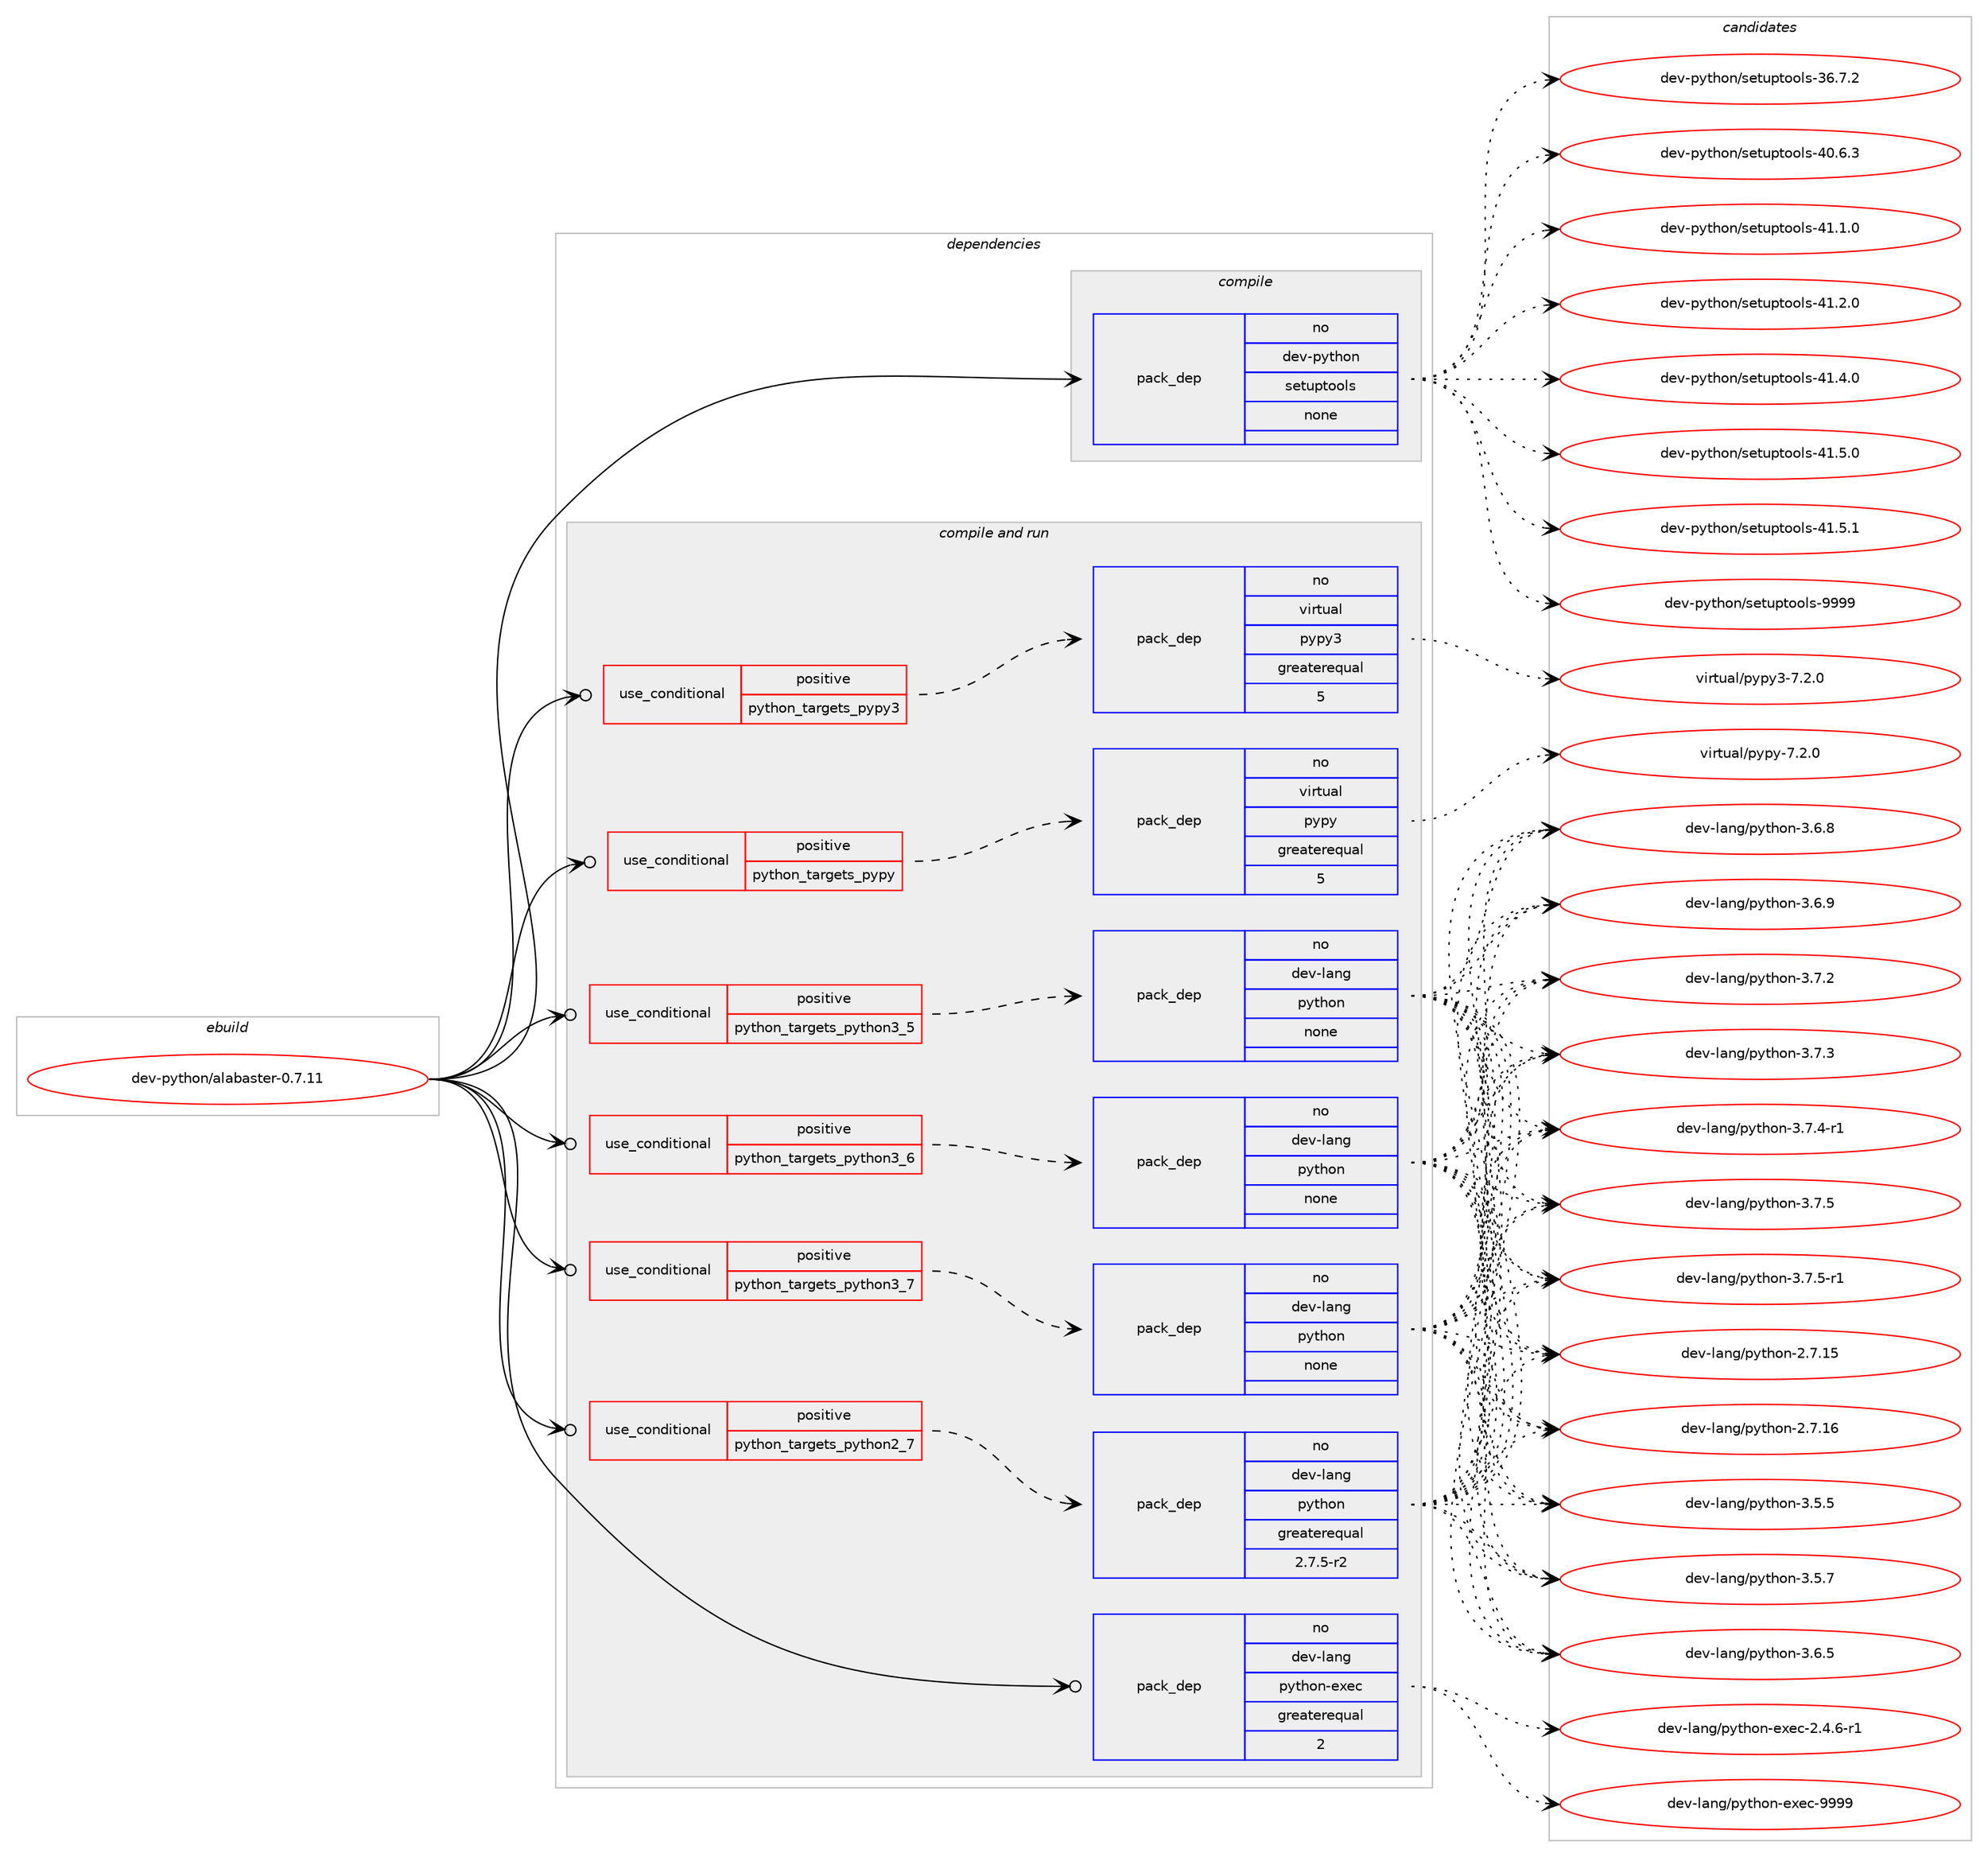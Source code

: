 digraph prolog {

# *************
# Graph options
# *************

newrank=true;
concentrate=true;
compound=true;
graph [rankdir=LR,fontname=Helvetica,fontsize=10,ranksep=1.5];#, ranksep=2.5, nodesep=0.2];
edge  [arrowhead=vee];
node  [fontname=Helvetica,fontsize=10];

# **********
# The ebuild
# **********

subgraph cluster_leftcol {
color=gray;
rank=same;
label=<<i>ebuild</i>>;
id [label="dev-python/alabaster-0.7.11", color=red, width=4, href="../dev-python/alabaster-0.7.11.svg"];
}

# ****************
# The dependencies
# ****************

subgraph cluster_midcol {
color=gray;
label=<<i>dependencies</i>>;
subgraph cluster_compile {
fillcolor="#eeeeee";
style=filled;
label=<<i>compile</i>>;
subgraph pack446023 {
dependency593787 [label=<<TABLE BORDER="0" CELLBORDER="1" CELLSPACING="0" CELLPADDING="4" WIDTH="220"><TR><TD ROWSPAN="6" CELLPADDING="30">pack_dep</TD></TR><TR><TD WIDTH="110">no</TD></TR><TR><TD>dev-python</TD></TR><TR><TD>setuptools</TD></TR><TR><TD>none</TD></TR><TR><TD></TD></TR></TABLE>>, shape=none, color=blue];
}
id:e -> dependency593787:w [weight=20,style="solid",arrowhead="vee"];
}
subgraph cluster_compileandrun {
fillcolor="#eeeeee";
style=filled;
label=<<i>compile and run</i>>;
subgraph cond135992 {
dependency593788 [label=<<TABLE BORDER="0" CELLBORDER="1" CELLSPACING="0" CELLPADDING="4"><TR><TD ROWSPAN="3" CELLPADDING="10">use_conditional</TD></TR><TR><TD>positive</TD></TR><TR><TD>python_targets_pypy</TD></TR></TABLE>>, shape=none, color=red];
subgraph pack446024 {
dependency593789 [label=<<TABLE BORDER="0" CELLBORDER="1" CELLSPACING="0" CELLPADDING="4" WIDTH="220"><TR><TD ROWSPAN="6" CELLPADDING="30">pack_dep</TD></TR><TR><TD WIDTH="110">no</TD></TR><TR><TD>virtual</TD></TR><TR><TD>pypy</TD></TR><TR><TD>greaterequal</TD></TR><TR><TD>5</TD></TR></TABLE>>, shape=none, color=blue];
}
dependency593788:e -> dependency593789:w [weight=20,style="dashed",arrowhead="vee"];
}
id:e -> dependency593788:w [weight=20,style="solid",arrowhead="odotvee"];
subgraph cond135993 {
dependency593790 [label=<<TABLE BORDER="0" CELLBORDER="1" CELLSPACING="0" CELLPADDING="4"><TR><TD ROWSPAN="3" CELLPADDING="10">use_conditional</TD></TR><TR><TD>positive</TD></TR><TR><TD>python_targets_pypy3</TD></TR></TABLE>>, shape=none, color=red];
subgraph pack446025 {
dependency593791 [label=<<TABLE BORDER="0" CELLBORDER="1" CELLSPACING="0" CELLPADDING="4" WIDTH="220"><TR><TD ROWSPAN="6" CELLPADDING="30">pack_dep</TD></TR><TR><TD WIDTH="110">no</TD></TR><TR><TD>virtual</TD></TR><TR><TD>pypy3</TD></TR><TR><TD>greaterequal</TD></TR><TR><TD>5</TD></TR></TABLE>>, shape=none, color=blue];
}
dependency593790:e -> dependency593791:w [weight=20,style="dashed",arrowhead="vee"];
}
id:e -> dependency593790:w [weight=20,style="solid",arrowhead="odotvee"];
subgraph cond135994 {
dependency593792 [label=<<TABLE BORDER="0" CELLBORDER="1" CELLSPACING="0" CELLPADDING="4"><TR><TD ROWSPAN="3" CELLPADDING="10">use_conditional</TD></TR><TR><TD>positive</TD></TR><TR><TD>python_targets_python2_7</TD></TR></TABLE>>, shape=none, color=red];
subgraph pack446026 {
dependency593793 [label=<<TABLE BORDER="0" CELLBORDER="1" CELLSPACING="0" CELLPADDING="4" WIDTH="220"><TR><TD ROWSPAN="6" CELLPADDING="30">pack_dep</TD></TR><TR><TD WIDTH="110">no</TD></TR><TR><TD>dev-lang</TD></TR><TR><TD>python</TD></TR><TR><TD>greaterequal</TD></TR><TR><TD>2.7.5-r2</TD></TR></TABLE>>, shape=none, color=blue];
}
dependency593792:e -> dependency593793:w [weight=20,style="dashed",arrowhead="vee"];
}
id:e -> dependency593792:w [weight=20,style="solid",arrowhead="odotvee"];
subgraph cond135995 {
dependency593794 [label=<<TABLE BORDER="0" CELLBORDER="1" CELLSPACING="0" CELLPADDING="4"><TR><TD ROWSPAN="3" CELLPADDING="10">use_conditional</TD></TR><TR><TD>positive</TD></TR><TR><TD>python_targets_python3_5</TD></TR></TABLE>>, shape=none, color=red];
subgraph pack446027 {
dependency593795 [label=<<TABLE BORDER="0" CELLBORDER="1" CELLSPACING="0" CELLPADDING="4" WIDTH="220"><TR><TD ROWSPAN="6" CELLPADDING="30">pack_dep</TD></TR><TR><TD WIDTH="110">no</TD></TR><TR><TD>dev-lang</TD></TR><TR><TD>python</TD></TR><TR><TD>none</TD></TR><TR><TD></TD></TR></TABLE>>, shape=none, color=blue];
}
dependency593794:e -> dependency593795:w [weight=20,style="dashed",arrowhead="vee"];
}
id:e -> dependency593794:w [weight=20,style="solid",arrowhead="odotvee"];
subgraph cond135996 {
dependency593796 [label=<<TABLE BORDER="0" CELLBORDER="1" CELLSPACING="0" CELLPADDING="4"><TR><TD ROWSPAN="3" CELLPADDING="10">use_conditional</TD></TR><TR><TD>positive</TD></TR><TR><TD>python_targets_python3_6</TD></TR></TABLE>>, shape=none, color=red];
subgraph pack446028 {
dependency593797 [label=<<TABLE BORDER="0" CELLBORDER="1" CELLSPACING="0" CELLPADDING="4" WIDTH="220"><TR><TD ROWSPAN="6" CELLPADDING="30">pack_dep</TD></TR><TR><TD WIDTH="110">no</TD></TR><TR><TD>dev-lang</TD></TR><TR><TD>python</TD></TR><TR><TD>none</TD></TR><TR><TD></TD></TR></TABLE>>, shape=none, color=blue];
}
dependency593796:e -> dependency593797:w [weight=20,style="dashed",arrowhead="vee"];
}
id:e -> dependency593796:w [weight=20,style="solid",arrowhead="odotvee"];
subgraph cond135997 {
dependency593798 [label=<<TABLE BORDER="0" CELLBORDER="1" CELLSPACING="0" CELLPADDING="4"><TR><TD ROWSPAN="3" CELLPADDING="10">use_conditional</TD></TR><TR><TD>positive</TD></TR><TR><TD>python_targets_python3_7</TD></TR></TABLE>>, shape=none, color=red];
subgraph pack446029 {
dependency593799 [label=<<TABLE BORDER="0" CELLBORDER="1" CELLSPACING="0" CELLPADDING="4" WIDTH="220"><TR><TD ROWSPAN="6" CELLPADDING="30">pack_dep</TD></TR><TR><TD WIDTH="110">no</TD></TR><TR><TD>dev-lang</TD></TR><TR><TD>python</TD></TR><TR><TD>none</TD></TR><TR><TD></TD></TR></TABLE>>, shape=none, color=blue];
}
dependency593798:e -> dependency593799:w [weight=20,style="dashed",arrowhead="vee"];
}
id:e -> dependency593798:w [weight=20,style="solid",arrowhead="odotvee"];
subgraph pack446030 {
dependency593800 [label=<<TABLE BORDER="0" CELLBORDER="1" CELLSPACING="0" CELLPADDING="4" WIDTH="220"><TR><TD ROWSPAN="6" CELLPADDING="30">pack_dep</TD></TR><TR><TD WIDTH="110">no</TD></TR><TR><TD>dev-lang</TD></TR><TR><TD>python-exec</TD></TR><TR><TD>greaterequal</TD></TR><TR><TD>2</TD></TR></TABLE>>, shape=none, color=blue];
}
id:e -> dependency593800:w [weight=20,style="solid",arrowhead="odotvee"];
}
subgraph cluster_run {
fillcolor="#eeeeee";
style=filled;
label=<<i>run</i>>;
}
}

# **************
# The candidates
# **************

subgraph cluster_choices {
rank=same;
color=gray;
label=<<i>candidates</i>>;

subgraph choice446023 {
color=black;
nodesep=1;
choice100101118451121211161041111104711510111611711211611111110811545515446554650 [label="dev-python/setuptools-36.7.2", color=red, width=4,href="../dev-python/setuptools-36.7.2.svg"];
choice100101118451121211161041111104711510111611711211611111110811545524846544651 [label="dev-python/setuptools-40.6.3", color=red, width=4,href="../dev-python/setuptools-40.6.3.svg"];
choice100101118451121211161041111104711510111611711211611111110811545524946494648 [label="dev-python/setuptools-41.1.0", color=red, width=4,href="../dev-python/setuptools-41.1.0.svg"];
choice100101118451121211161041111104711510111611711211611111110811545524946504648 [label="dev-python/setuptools-41.2.0", color=red, width=4,href="../dev-python/setuptools-41.2.0.svg"];
choice100101118451121211161041111104711510111611711211611111110811545524946524648 [label="dev-python/setuptools-41.4.0", color=red, width=4,href="../dev-python/setuptools-41.4.0.svg"];
choice100101118451121211161041111104711510111611711211611111110811545524946534648 [label="dev-python/setuptools-41.5.0", color=red, width=4,href="../dev-python/setuptools-41.5.0.svg"];
choice100101118451121211161041111104711510111611711211611111110811545524946534649 [label="dev-python/setuptools-41.5.1", color=red, width=4,href="../dev-python/setuptools-41.5.1.svg"];
choice10010111845112121116104111110471151011161171121161111111081154557575757 [label="dev-python/setuptools-9999", color=red, width=4,href="../dev-python/setuptools-9999.svg"];
dependency593787:e -> choice100101118451121211161041111104711510111611711211611111110811545515446554650:w [style=dotted,weight="100"];
dependency593787:e -> choice100101118451121211161041111104711510111611711211611111110811545524846544651:w [style=dotted,weight="100"];
dependency593787:e -> choice100101118451121211161041111104711510111611711211611111110811545524946494648:w [style=dotted,weight="100"];
dependency593787:e -> choice100101118451121211161041111104711510111611711211611111110811545524946504648:w [style=dotted,weight="100"];
dependency593787:e -> choice100101118451121211161041111104711510111611711211611111110811545524946524648:w [style=dotted,weight="100"];
dependency593787:e -> choice100101118451121211161041111104711510111611711211611111110811545524946534648:w [style=dotted,weight="100"];
dependency593787:e -> choice100101118451121211161041111104711510111611711211611111110811545524946534649:w [style=dotted,weight="100"];
dependency593787:e -> choice10010111845112121116104111110471151011161171121161111111081154557575757:w [style=dotted,weight="100"];
}
subgraph choice446024 {
color=black;
nodesep=1;
choice1181051141161179710847112121112121455546504648 [label="virtual/pypy-7.2.0", color=red, width=4,href="../virtual/pypy-7.2.0.svg"];
dependency593789:e -> choice1181051141161179710847112121112121455546504648:w [style=dotted,weight="100"];
}
subgraph choice446025 {
color=black;
nodesep=1;
choice118105114116117971084711212111212151455546504648 [label="virtual/pypy3-7.2.0", color=red, width=4,href="../virtual/pypy3-7.2.0.svg"];
dependency593791:e -> choice118105114116117971084711212111212151455546504648:w [style=dotted,weight="100"];
}
subgraph choice446026 {
color=black;
nodesep=1;
choice10010111845108971101034711212111610411111045504655464953 [label="dev-lang/python-2.7.15", color=red, width=4,href="../dev-lang/python-2.7.15.svg"];
choice10010111845108971101034711212111610411111045504655464954 [label="dev-lang/python-2.7.16", color=red, width=4,href="../dev-lang/python-2.7.16.svg"];
choice100101118451089711010347112121116104111110455146534653 [label="dev-lang/python-3.5.5", color=red, width=4,href="../dev-lang/python-3.5.5.svg"];
choice100101118451089711010347112121116104111110455146534655 [label="dev-lang/python-3.5.7", color=red, width=4,href="../dev-lang/python-3.5.7.svg"];
choice100101118451089711010347112121116104111110455146544653 [label="dev-lang/python-3.6.5", color=red, width=4,href="../dev-lang/python-3.6.5.svg"];
choice100101118451089711010347112121116104111110455146544656 [label="dev-lang/python-3.6.8", color=red, width=4,href="../dev-lang/python-3.6.8.svg"];
choice100101118451089711010347112121116104111110455146544657 [label="dev-lang/python-3.6.9", color=red, width=4,href="../dev-lang/python-3.6.9.svg"];
choice100101118451089711010347112121116104111110455146554650 [label="dev-lang/python-3.7.2", color=red, width=4,href="../dev-lang/python-3.7.2.svg"];
choice100101118451089711010347112121116104111110455146554651 [label="dev-lang/python-3.7.3", color=red, width=4,href="../dev-lang/python-3.7.3.svg"];
choice1001011184510897110103471121211161041111104551465546524511449 [label="dev-lang/python-3.7.4-r1", color=red, width=4,href="../dev-lang/python-3.7.4-r1.svg"];
choice100101118451089711010347112121116104111110455146554653 [label="dev-lang/python-3.7.5", color=red, width=4,href="../dev-lang/python-3.7.5.svg"];
choice1001011184510897110103471121211161041111104551465546534511449 [label="dev-lang/python-3.7.5-r1", color=red, width=4,href="../dev-lang/python-3.7.5-r1.svg"];
dependency593793:e -> choice10010111845108971101034711212111610411111045504655464953:w [style=dotted,weight="100"];
dependency593793:e -> choice10010111845108971101034711212111610411111045504655464954:w [style=dotted,weight="100"];
dependency593793:e -> choice100101118451089711010347112121116104111110455146534653:w [style=dotted,weight="100"];
dependency593793:e -> choice100101118451089711010347112121116104111110455146534655:w [style=dotted,weight="100"];
dependency593793:e -> choice100101118451089711010347112121116104111110455146544653:w [style=dotted,weight="100"];
dependency593793:e -> choice100101118451089711010347112121116104111110455146544656:w [style=dotted,weight="100"];
dependency593793:e -> choice100101118451089711010347112121116104111110455146544657:w [style=dotted,weight="100"];
dependency593793:e -> choice100101118451089711010347112121116104111110455146554650:w [style=dotted,weight="100"];
dependency593793:e -> choice100101118451089711010347112121116104111110455146554651:w [style=dotted,weight="100"];
dependency593793:e -> choice1001011184510897110103471121211161041111104551465546524511449:w [style=dotted,weight="100"];
dependency593793:e -> choice100101118451089711010347112121116104111110455146554653:w [style=dotted,weight="100"];
dependency593793:e -> choice1001011184510897110103471121211161041111104551465546534511449:w [style=dotted,weight="100"];
}
subgraph choice446027 {
color=black;
nodesep=1;
choice10010111845108971101034711212111610411111045504655464953 [label="dev-lang/python-2.7.15", color=red, width=4,href="../dev-lang/python-2.7.15.svg"];
choice10010111845108971101034711212111610411111045504655464954 [label="dev-lang/python-2.7.16", color=red, width=4,href="../dev-lang/python-2.7.16.svg"];
choice100101118451089711010347112121116104111110455146534653 [label="dev-lang/python-3.5.5", color=red, width=4,href="../dev-lang/python-3.5.5.svg"];
choice100101118451089711010347112121116104111110455146534655 [label="dev-lang/python-3.5.7", color=red, width=4,href="../dev-lang/python-3.5.7.svg"];
choice100101118451089711010347112121116104111110455146544653 [label="dev-lang/python-3.6.5", color=red, width=4,href="../dev-lang/python-3.6.5.svg"];
choice100101118451089711010347112121116104111110455146544656 [label="dev-lang/python-3.6.8", color=red, width=4,href="../dev-lang/python-3.6.8.svg"];
choice100101118451089711010347112121116104111110455146544657 [label="dev-lang/python-3.6.9", color=red, width=4,href="../dev-lang/python-3.6.9.svg"];
choice100101118451089711010347112121116104111110455146554650 [label="dev-lang/python-3.7.2", color=red, width=4,href="../dev-lang/python-3.7.2.svg"];
choice100101118451089711010347112121116104111110455146554651 [label="dev-lang/python-3.7.3", color=red, width=4,href="../dev-lang/python-3.7.3.svg"];
choice1001011184510897110103471121211161041111104551465546524511449 [label="dev-lang/python-3.7.4-r1", color=red, width=4,href="../dev-lang/python-3.7.4-r1.svg"];
choice100101118451089711010347112121116104111110455146554653 [label="dev-lang/python-3.7.5", color=red, width=4,href="../dev-lang/python-3.7.5.svg"];
choice1001011184510897110103471121211161041111104551465546534511449 [label="dev-lang/python-3.7.5-r1", color=red, width=4,href="../dev-lang/python-3.7.5-r1.svg"];
dependency593795:e -> choice10010111845108971101034711212111610411111045504655464953:w [style=dotted,weight="100"];
dependency593795:e -> choice10010111845108971101034711212111610411111045504655464954:w [style=dotted,weight="100"];
dependency593795:e -> choice100101118451089711010347112121116104111110455146534653:w [style=dotted,weight="100"];
dependency593795:e -> choice100101118451089711010347112121116104111110455146534655:w [style=dotted,weight="100"];
dependency593795:e -> choice100101118451089711010347112121116104111110455146544653:w [style=dotted,weight="100"];
dependency593795:e -> choice100101118451089711010347112121116104111110455146544656:w [style=dotted,weight="100"];
dependency593795:e -> choice100101118451089711010347112121116104111110455146544657:w [style=dotted,weight="100"];
dependency593795:e -> choice100101118451089711010347112121116104111110455146554650:w [style=dotted,weight="100"];
dependency593795:e -> choice100101118451089711010347112121116104111110455146554651:w [style=dotted,weight="100"];
dependency593795:e -> choice1001011184510897110103471121211161041111104551465546524511449:w [style=dotted,weight="100"];
dependency593795:e -> choice100101118451089711010347112121116104111110455146554653:w [style=dotted,weight="100"];
dependency593795:e -> choice1001011184510897110103471121211161041111104551465546534511449:w [style=dotted,weight="100"];
}
subgraph choice446028 {
color=black;
nodesep=1;
choice10010111845108971101034711212111610411111045504655464953 [label="dev-lang/python-2.7.15", color=red, width=4,href="../dev-lang/python-2.7.15.svg"];
choice10010111845108971101034711212111610411111045504655464954 [label="dev-lang/python-2.7.16", color=red, width=4,href="../dev-lang/python-2.7.16.svg"];
choice100101118451089711010347112121116104111110455146534653 [label="dev-lang/python-3.5.5", color=red, width=4,href="../dev-lang/python-3.5.5.svg"];
choice100101118451089711010347112121116104111110455146534655 [label="dev-lang/python-3.5.7", color=red, width=4,href="../dev-lang/python-3.5.7.svg"];
choice100101118451089711010347112121116104111110455146544653 [label="dev-lang/python-3.6.5", color=red, width=4,href="../dev-lang/python-3.6.5.svg"];
choice100101118451089711010347112121116104111110455146544656 [label="dev-lang/python-3.6.8", color=red, width=4,href="../dev-lang/python-3.6.8.svg"];
choice100101118451089711010347112121116104111110455146544657 [label="dev-lang/python-3.6.9", color=red, width=4,href="../dev-lang/python-3.6.9.svg"];
choice100101118451089711010347112121116104111110455146554650 [label="dev-lang/python-3.7.2", color=red, width=4,href="../dev-lang/python-3.7.2.svg"];
choice100101118451089711010347112121116104111110455146554651 [label="dev-lang/python-3.7.3", color=red, width=4,href="../dev-lang/python-3.7.3.svg"];
choice1001011184510897110103471121211161041111104551465546524511449 [label="dev-lang/python-3.7.4-r1", color=red, width=4,href="../dev-lang/python-3.7.4-r1.svg"];
choice100101118451089711010347112121116104111110455146554653 [label="dev-lang/python-3.7.5", color=red, width=4,href="../dev-lang/python-3.7.5.svg"];
choice1001011184510897110103471121211161041111104551465546534511449 [label="dev-lang/python-3.7.5-r1", color=red, width=4,href="../dev-lang/python-3.7.5-r1.svg"];
dependency593797:e -> choice10010111845108971101034711212111610411111045504655464953:w [style=dotted,weight="100"];
dependency593797:e -> choice10010111845108971101034711212111610411111045504655464954:w [style=dotted,weight="100"];
dependency593797:e -> choice100101118451089711010347112121116104111110455146534653:w [style=dotted,weight="100"];
dependency593797:e -> choice100101118451089711010347112121116104111110455146534655:w [style=dotted,weight="100"];
dependency593797:e -> choice100101118451089711010347112121116104111110455146544653:w [style=dotted,weight="100"];
dependency593797:e -> choice100101118451089711010347112121116104111110455146544656:w [style=dotted,weight="100"];
dependency593797:e -> choice100101118451089711010347112121116104111110455146544657:w [style=dotted,weight="100"];
dependency593797:e -> choice100101118451089711010347112121116104111110455146554650:w [style=dotted,weight="100"];
dependency593797:e -> choice100101118451089711010347112121116104111110455146554651:w [style=dotted,weight="100"];
dependency593797:e -> choice1001011184510897110103471121211161041111104551465546524511449:w [style=dotted,weight="100"];
dependency593797:e -> choice100101118451089711010347112121116104111110455146554653:w [style=dotted,weight="100"];
dependency593797:e -> choice1001011184510897110103471121211161041111104551465546534511449:w [style=dotted,weight="100"];
}
subgraph choice446029 {
color=black;
nodesep=1;
choice10010111845108971101034711212111610411111045504655464953 [label="dev-lang/python-2.7.15", color=red, width=4,href="../dev-lang/python-2.7.15.svg"];
choice10010111845108971101034711212111610411111045504655464954 [label="dev-lang/python-2.7.16", color=red, width=4,href="../dev-lang/python-2.7.16.svg"];
choice100101118451089711010347112121116104111110455146534653 [label="dev-lang/python-3.5.5", color=red, width=4,href="../dev-lang/python-3.5.5.svg"];
choice100101118451089711010347112121116104111110455146534655 [label="dev-lang/python-3.5.7", color=red, width=4,href="../dev-lang/python-3.5.7.svg"];
choice100101118451089711010347112121116104111110455146544653 [label="dev-lang/python-3.6.5", color=red, width=4,href="../dev-lang/python-3.6.5.svg"];
choice100101118451089711010347112121116104111110455146544656 [label="dev-lang/python-3.6.8", color=red, width=4,href="../dev-lang/python-3.6.8.svg"];
choice100101118451089711010347112121116104111110455146544657 [label="dev-lang/python-3.6.9", color=red, width=4,href="../dev-lang/python-3.6.9.svg"];
choice100101118451089711010347112121116104111110455146554650 [label="dev-lang/python-3.7.2", color=red, width=4,href="../dev-lang/python-3.7.2.svg"];
choice100101118451089711010347112121116104111110455146554651 [label="dev-lang/python-3.7.3", color=red, width=4,href="../dev-lang/python-3.7.3.svg"];
choice1001011184510897110103471121211161041111104551465546524511449 [label="dev-lang/python-3.7.4-r1", color=red, width=4,href="../dev-lang/python-3.7.4-r1.svg"];
choice100101118451089711010347112121116104111110455146554653 [label="dev-lang/python-3.7.5", color=red, width=4,href="../dev-lang/python-3.7.5.svg"];
choice1001011184510897110103471121211161041111104551465546534511449 [label="dev-lang/python-3.7.5-r1", color=red, width=4,href="../dev-lang/python-3.7.5-r1.svg"];
dependency593799:e -> choice10010111845108971101034711212111610411111045504655464953:w [style=dotted,weight="100"];
dependency593799:e -> choice10010111845108971101034711212111610411111045504655464954:w [style=dotted,weight="100"];
dependency593799:e -> choice100101118451089711010347112121116104111110455146534653:w [style=dotted,weight="100"];
dependency593799:e -> choice100101118451089711010347112121116104111110455146534655:w [style=dotted,weight="100"];
dependency593799:e -> choice100101118451089711010347112121116104111110455146544653:w [style=dotted,weight="100"];
dependency593799:e -> choice100101118451089711010347112121116104111110455146544656:w [style=dotted,weight="100"];
dependency593799:e -> choice100101118451089711010347112121116104111110455146544657:w [style=dotted,weight="100"];
dependency593799:e -> choice100101118451089711010347112121116104111110455146554650:w [style=dotted,weight="100"];
dependency593799:e -> choice100101118451089711010347112121116104111110455146554651:w [style=dotted,weight="100"];
dependency593799:e -> choice1001011184510897110103471121211161041111104551465546524511449:w [style=dotted,weight="100"];
dependency593799:e -> choice100101118451089711010347112121116104111110455146554653:w [style=dotted,weight="100"];
dependency593799:e -> choice1001011184510897110103471121211161041111104551465546534511449:w [style=dotted,weight="100"];
}
subgraph choice446030 {
color=black;
nodesep=1;
choice10010111845108971101034711212111610411111045101120101994550465246544511449 [label="dev-lang/python-exec-2.4.6-r1", color=red, width=4,href="../dev-lang/python-exec-2.4.6-r1.svg"];
choice10010111845108971101034711212111610411111045101120101994557575757 [label="dev-lang/python-exec-9999", color=red, width=4,href="../dev-lang/python-exec-9999.svg"];
dependency593800:e -> choice10010111845108971101034711212111610411111045101120101994550465246544511449:w [style=dotted,weight="100"];
dependency593800:e -> choice10010111845108971101034711212111610411111045101120101994557575757:w [style=dotted,weight="100"];
}
}

}
